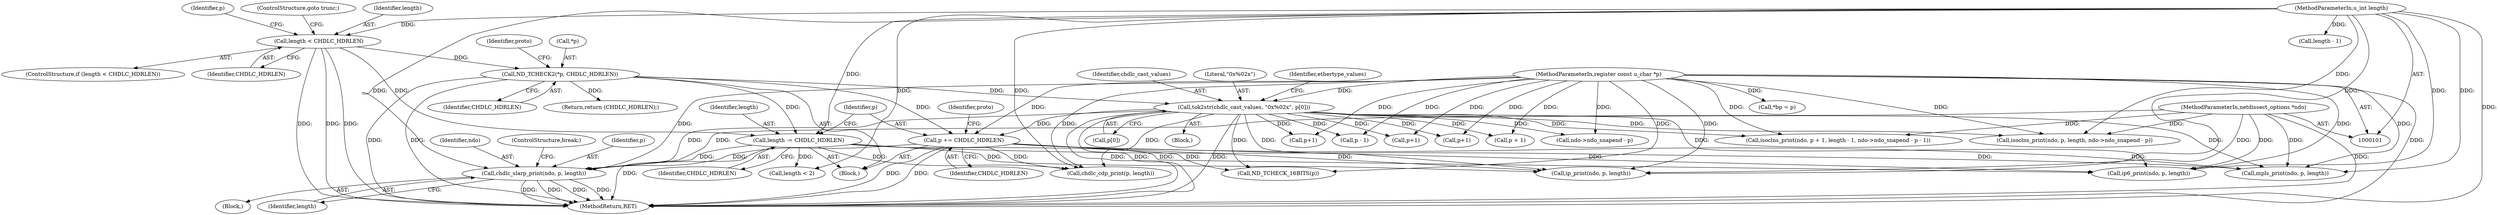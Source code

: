 digraph "0_tcpdump_a1eefe986065846b6c69dbc09afd9fa1a02c4a3d_0@pointer" {
"1000174" [label="(Call,chdlc_slarp_print(ndo, p, length))"];
"1000102" [label="(MethodParameterIn,netdissect_options *ndo)"];
"1000138" [label="(Call,tok2str(chdlc_cast_values, \"0x%02x\", p[0]))"];
"1000116" [label="(Call,ND_TCHECK2(*p, CHDLC_HDRLEN))"];
"1000112" [label="(Call,length < CHDLC_HDRLEN)"];
"1000104" [label="(MethodParameterIn,u_int length)"];
"1000103" [label="(MethodParameterIn,register const u_char *p)"];
"1000155" [label="(Call,p += CHDLC_HDRLEN)"];
"1000152" [label="(Call,length -= CHDLC_HDRLEN)"];
"1000137" [label="(Block,)"];
"1000141" [label="(Call,p[0])"];
"1000176" [label="(Identifier,p)"];
"1000102" [label="(MethodParameterIn,netdissect_options *ndo)"];
"1000121" [label="(Identifier,proto)"];
"1000160" [label="(Block,)"];
"1000162" [label="(Call,ip_print(ndo, p, length))"];
"1000146" [label="(Identifier,ethertype_values)"];
"1000193" [label="(Call,length < 2)"];
"1000153" [label="(Identifier,length)"];
"1000156" [label="(Identifier,p)"];
"1000197" [label="(Call,ND_TCHECK_16BITS(p))"];
"1000152" [label="(Call,length -= CHDLC_HDRLEN)"];
"1000180" [label="(Call,chdlc_cdp_print(p, length))"];
"1000232" [label="(Call,p - 1)"];
"1000175" [label="(Identifier,ndo)"];
"1000177" [label="(Identifier,length)"];
"1000118" [label="(Identifier,p)"];
"1000178" [label="(ControlStructure,break;)"];
"1000119" [label="(Identifier,CHDLC_HDRLEN)"];
"1000210" [label="(Call,p+1)"];
"1000112" [label="(Call,length < CHDLC_HDRLEN)"];
"1000157" [label="(Identifier,CHDLC_HDRLEN)"];
"1000139" [label="(Identifier,chdlc_cast_values)"];
"1000105" [label="(Block,)"];
"1000216" [label="(Call,p+1)"];
"1000114" [label="(Identifier,CHDLC_HDRLEN)"];
"1000159" [label="(Identifier,proto)"];
"1000272" [label="(MethodReturn,RET)"];
"1000186" [label="(Call,mpls_print(ndo, p, length))"];
"1000115" [label="(ControlStructure,goto trunc;)"];
"1000104" [label="(MethodParameterIn,u_int length)"];
"1000155" [label="(Call,p += CHDLC_HDRLEN)"];
"1000116" [label="(Call,ND_TCHECK2(*p, CHDLC_HDRLEN))"];
"1000220" [label="(Call,isoclns_print(ndo, p + 1, length - 1, ndo->ndo_snapend - p - 1))"];
"1000138" [label="(Call,tok2str(chdlc_cast_values, \"0x%02x\", p[0]))"];
"1000222" [label="(Call,p + 1)"];
"1000111" [label="(ControlStructure,if (length < CHDLC_HDRLEN))"];
"1000259" [label="(Return,return (CHDLC_HDRLEN);)"];
"1000113" [label="(Identifier,length)"];
"1000225" [label="(Call,length - 1)"];
"1000240" [label="(Call,ndo->ndo_snapend - p)"];
"1000140" [label="(Literal,\"0x%02x\")"];
"1000108" [label="(Call,*bp = p)"];
"1000154" [label="(Identifier,CHDLC_HDRLEN)"];
"1000236" [label="(Call,isoclns_print(ndo, p, length, ndo->ndo_snapend - p))"];
"1000103" [label="(MethodParameterIn,register const u_char *p)"];
"1000203" [label="(Call,p+1)"];
"1000117" [label="(Call,*p)"];
"1000168" [label="(Call,ip6_print(ndo, p, length))"];
"1000174" [label="(Call,chdlc_slarp_print(ndo, p, length))"];
"1000174" -> "1000160"  [label="AST: "];
"1000174" -> "1000177"  [label="CFG: "];
"1000175" -> "1000174"  [label="AST: "];
"1000176" -> "1000174"  [label="AST: "];
"1000177" -> "1000174"  [label="AST: "];
"1000178" -> "1000174"  [label="CFG: "];
"1000174" -> "1000272"  [label="DDG: "];
"1000174" -> "1000272"  [label="DDG: "];
"1000174" -> "1000272"  [label="DDG: "];
"1000174" -> "1000272"  [label="DDG: "];
"1000102" -> "1000174"  [label="DDG: "];
"1000138" -> "1000174"  [label="DDG: "];
"1000155" -> "1000174"  [label="DDG: "];
"1000103" -> "1000174"  [label="DDG: "];
"1000152" -> "1000174"  [label="DDG: "];
"1000104" -> "1000174"  [label="DDG: "];
"1000102" -> "1000101"  [label="AST: "];
"1000102" -> "1000272"  [label="DDG: "];
"1000102" -> "1000162"  [label="DDG: "];
"1000102" -> "1000168"  [label="DDG: "];
"1000102" -> "1000186"  [label="DDG: "];
"1000102" -> "1000220"  [label="DDG: "];
"1000102" -> "1000236"  [label="DDG: "];
"1000138" -> "1000137"  [label="AST: "];
"1000138" -> "1000141"  [label="CFG: "];
"1000139" -> "1000138"  [label="AST: "];
"1000140" -> "1000138"  [label="AST: "];
"1000141" -> "1000138"  [label="AST: "];
"1000146" -> "1000138"  [label="CFG: "];
"1000138" -> "1000272"  [label="DDG: "];
"1000138" -> "1000272"  [label="DDG: "];
"1000138" -> "1000272"  [label="DDG: "];
"1000116" -> "1000138"  [label="DDG: "];
"1000103" -> "1000138"  [label="DDG: "];
"1000138" -> "1000155"  [label="DDG: "];
"1000138" -> "1000162"  [label="DDG: "];
"1000138" -> "1000168"  [label="DDG: "];
"1000138" -> "1000180"  [label="DDG: "];
"1000138" -> "1000186"  [label="DDG: "];
"1000138" -> "1000197"  [label="DDG: "];
"1000138" -> "1000203"  [label="DDG: "];
"1000138" -> "1000210"  [label="DDG: "];
"1000138" -> "1000216"  [label="DDG: "];
"1000138" -> "1000220"  [label="DDG: "];
"1000138" -> "1000222"  [label="DDG: "];
"1000138" -> "1000232"  [label="DDG: "];
"1000138" -> "1000236"  [label="DDG: "];
"1000138" -> "1000240"  [label="DDG: "];
"1000116" -> "1000105"  [label="AST: "];
"1000116" -> "1000119"  [label="CFG: "];
"1000117" -> "1000116"  [label="AST: "];
"1000119" -> "1000116"  [label="AST: "];
"1000121" -> "1000116"  [label="CFG: "];
"1000116" -> "1000272"  [label="DDG: "];
"1000116" -> "1000272"  [label="DDG: "];
"1000112" -> "1000116"  [label="DDG: "];
"1000116" -> "1000152"  [label="DDG: "];
"1000116" -> "1000155"  [label="DDG: "];
"1000116" -> "1000259"  [label="DDG: "];
"1000112" -> "1000111"  [label="AST: "];
"1000112" -> "1000114"  [label="CFG: "];
"1000113" -> "1000112"  [label="AST: "];
"1000114" -> "1000112"  [label="AST: "];
"1000115" -> "1000112"  [label="CFG: "];
"1000118" -> "1000112"  [label="CFG: "];
"1000112" -> "1000272"  [label="DDG: "];
"1000112" -> "1000272"  [label="DDG: "];
"1000112" -> "1000272"  [label="DDG: "];
"1000104" -> "1000112"  [label="DDG: "];
"1000112" -> "1000152"  [label="DDG: "];
"1000104" -> "1000101"  [label="AST: "];
"1000104" -> "1000272"  [label="DDG: "];
"1000104" -> "1000152"  [label="DDG: "];
"1000104" -> "1000162"  [label="DDG: "];
"1000104" -> "1000168"  [label="DDG: "];
"1000104" -> "1000180"  [label="DDG: "];
"1000104" -> "1000186"  [label="DDG: "];
"1000104" -> "1000193"  [label="DDG: "];
"1000104" -> "1000225"  [label="DDG: "];
"1000104" -> "1000236"  [label="DDG: "];
"1000103" -> "1000101"  [label="AST: "];
"1000103" -> "1000272"  [label="DDG: "];
"1000103" -> "1000108"  [label="DDG: "];
"1000103" -> "1000155"  [label="DDG: "];
"1000103" -> "1000162"  [label="DDG: "];
"1000103" -> "1000168"  [label="DDG: "];
"1000103" -> "1000180"  [label="DDG: "];
"1000103" -> "1000186"  [label="DDG: "];
"1000103" -> "1000197"  [label="DDG: "];
"1000103" -> "1000203"  [label="DDG: "];
"1000103" -> "1000210"  [label="DDG: "];
"1000103" -> "1000216"  [label="DDG: "];
"1000103" -> "1000220"  [label="DDG: "];
"1000103" -> "1000222"  [label="DDG: "];
"1000103" -> "1000232"  [label="DDG: "];
"1000103" -> "1000236"  [label="DDG: "];
"1000103" -> "1000240"  [label="DDG: "];
"1000155" -> "1000105"  [label="AST: "];
"1000155" -> "1000157"  [label="CFG: "];
"1000156" -> "1000155"  [label="AST: "];
"1000157" -> "1000155"  [label="AST: "];
"1000159" -> "1000155"  [label="CFG: "];
"1000155" -> "1000272"  [label="DDG: "];
"1000155" -> "1000272"  [label="DDG: "];
"1000155" -> "1000162"  [label="DDG: "];
"1000155" -> "1000168"  [label="DDG: "];
"1000155" -> "1000180"  [label="DDG: "];
"1000155" -> "1000186"  [label="DDG: "];
"1000155" -> "1000197"  [label="DDG: "];
"1000152" -> "1000105"  [label="AST: "];
"1000152" -> "1000154"  [label="CFG: "];
"1000153" -> "1000152"  [label="AST: "];
"1000154" -> "1000152"  [label="AST: "];
"1000156" -> "1000152"  [label="CFG: "];
"1000152" -> "1000272"  [label="DDG: "];
"1000152" -> "1000162"  [label="DDG: "];
"1000152" -> "1000168"  [label="DDG: "];
"1000152" -> "1000180"  [label="DDG: "];
"1000152" -> "1000186"  [label="DDG: "];
"1000152" -> "1000193"  [label="DDG: "];
}
